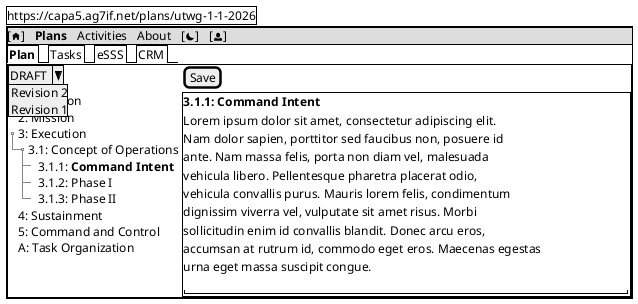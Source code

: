 @startsalt Plan: Plan Tab
{ 
{+ https://capa5.ag7if.net/plans/utwg-1-1-2026 }
{+
{* [<&home>] | <b>Plans</b> | Activities | About | [<&moon>] | [<&person>] }

{/ <b>Plan</b> | Tasks | eSSS | CRM }
{+
    ^DRAFT^^ Revision 2^^ Revision 1^ | [Save]

    {T
    + 1: Situation
    + 2: Mission
    + 3: Execution
    ++ 3.1: Concept of Operations
    +++ 3.1.1: <b>Command Intent</b>
    +++ 3.1.2: Phase I
    +++ 3.1.3: Phase II
    + 4: Sustainment 
    + 5: Command and Control
    + A: Task Organization
    } | {+
        <b>3.1.1: Command Intent</b>
        Lorem ipsum dolor sit amet, consectetur adipiscing elit. 
        Nam dolor sapien, porttitor sed faucibus non, posuere id 
        ante. Nam massa felis, porta non diam vel, malesuada 
        vehicula libero. Pellentesque pharetra placerat odio, 
        vehicula convallis purus. Mauris lorem felis, condimentum 
        dignissim viverra vel, vulputate sit amet risus. Morbi
        sollicitudin enim id convallis blandit. Donec arcu eros, 
        accumsan at rutrum id, commodo eget eros. Maecenas egestas 
        urna eget massa suscipit congue.
        "                                                       "
    } 
}

}
}
@endsalt
